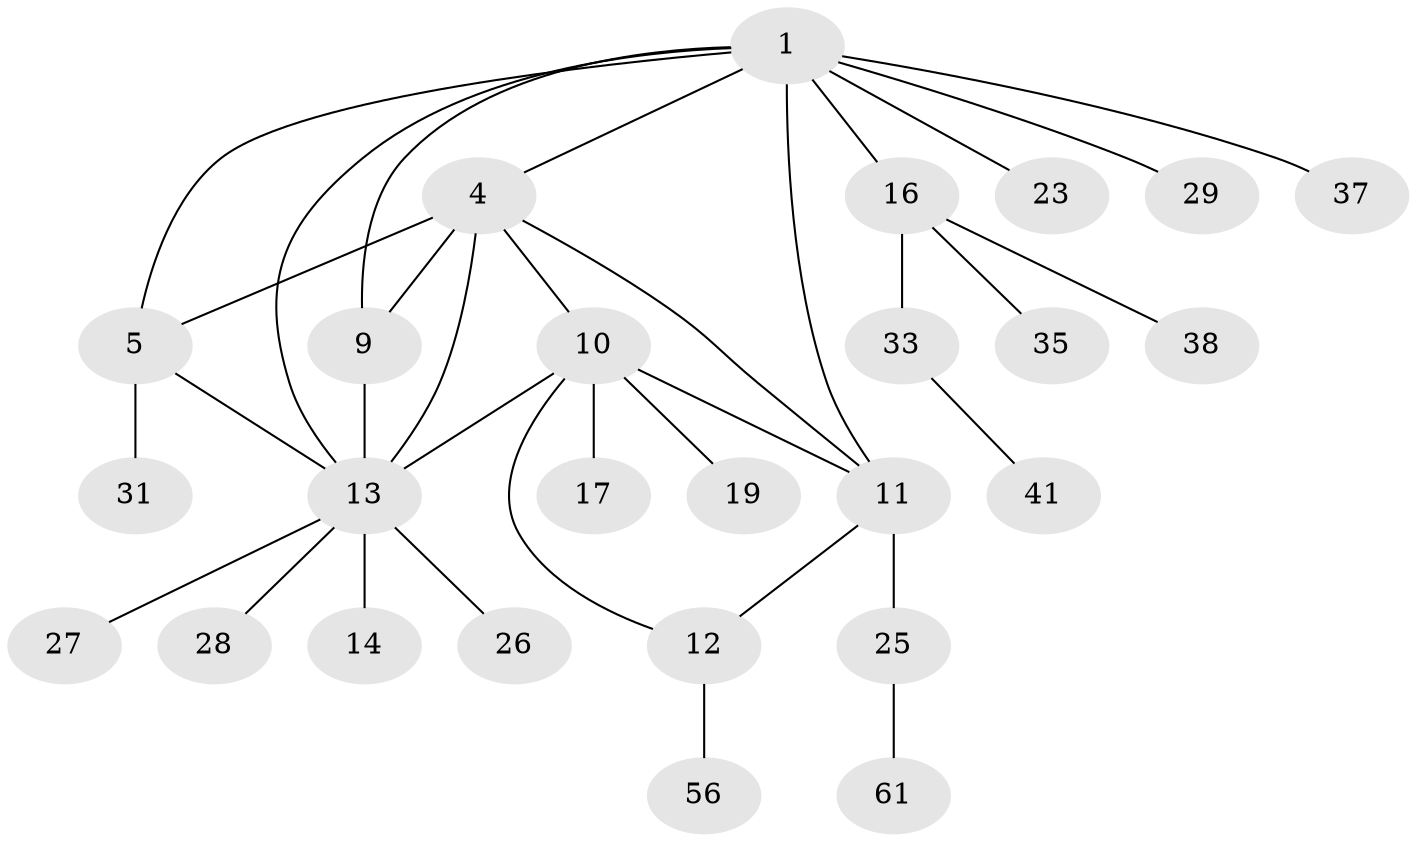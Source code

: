 // original degree distribution, {4: 0.07462686567164178, 6: 0.029850746268656716, 3: 0.04477611940298507, 5: 0.05970149253731343, 8: 0.05970149253731343, 10: 0.014925373134328358, 2: 0.16417910447761194, 1: 0.5522388059701493}
// Generated by graph-tools (version 1.1) at 2025/19/03/04/25 18:19:29]
// undirected, 26 vertices, 34 edges
graph export_dot {
graph [start="1"]
  node [color=gray90,style=filled];
  1 [super="+3+2"];
  4 [super="+6+66"];
  5 [super="+21+22"];
  9 [super="+59"];
  10 [super="+24"];
  11;
  12 [super="+18+34"];
  13 [super="+15+42+53+55+49+62"];
  14 [super="+40+43"];
  16 [super="+30"];
  17;
  19;
  23;
  25;
  26;
  27 [super="+39"];
  28;
  29;
  31;
  33;
  35;
  37;
  38;
  41 [super="+60"];
  56;
  61;
  1 -- 11;
  1 -- 16;
  1 -- 4;
  1 -- 37;
  1 -- 5;
  1 -- 9;
  1 -- 13;
  1 -- 23;
  1 -- 29;
  4 -- 5 [weight=2];
  4 -- 9;
  4 -- 10;
  4 -- 11;
  4 -- 13 [weight=3];
  5 -- 13;
  5 -- 31;
  9 -- 13;
  10 -- 11;
  10 -- 12;
  10 -- 17;
  10 -- 19;
  10 -- 13 [weight=2];
  11 -- 12;
  11 -- 25;
  12 -- 56;
  13 -- 14 [weight=2];
  13 -- 28;
  13 -- 26;
  13 -- 27;
  16 -- 33;
  16 -- 35;
  16 -- 38;
  25 -- 61;
  33 -- 41;
}
